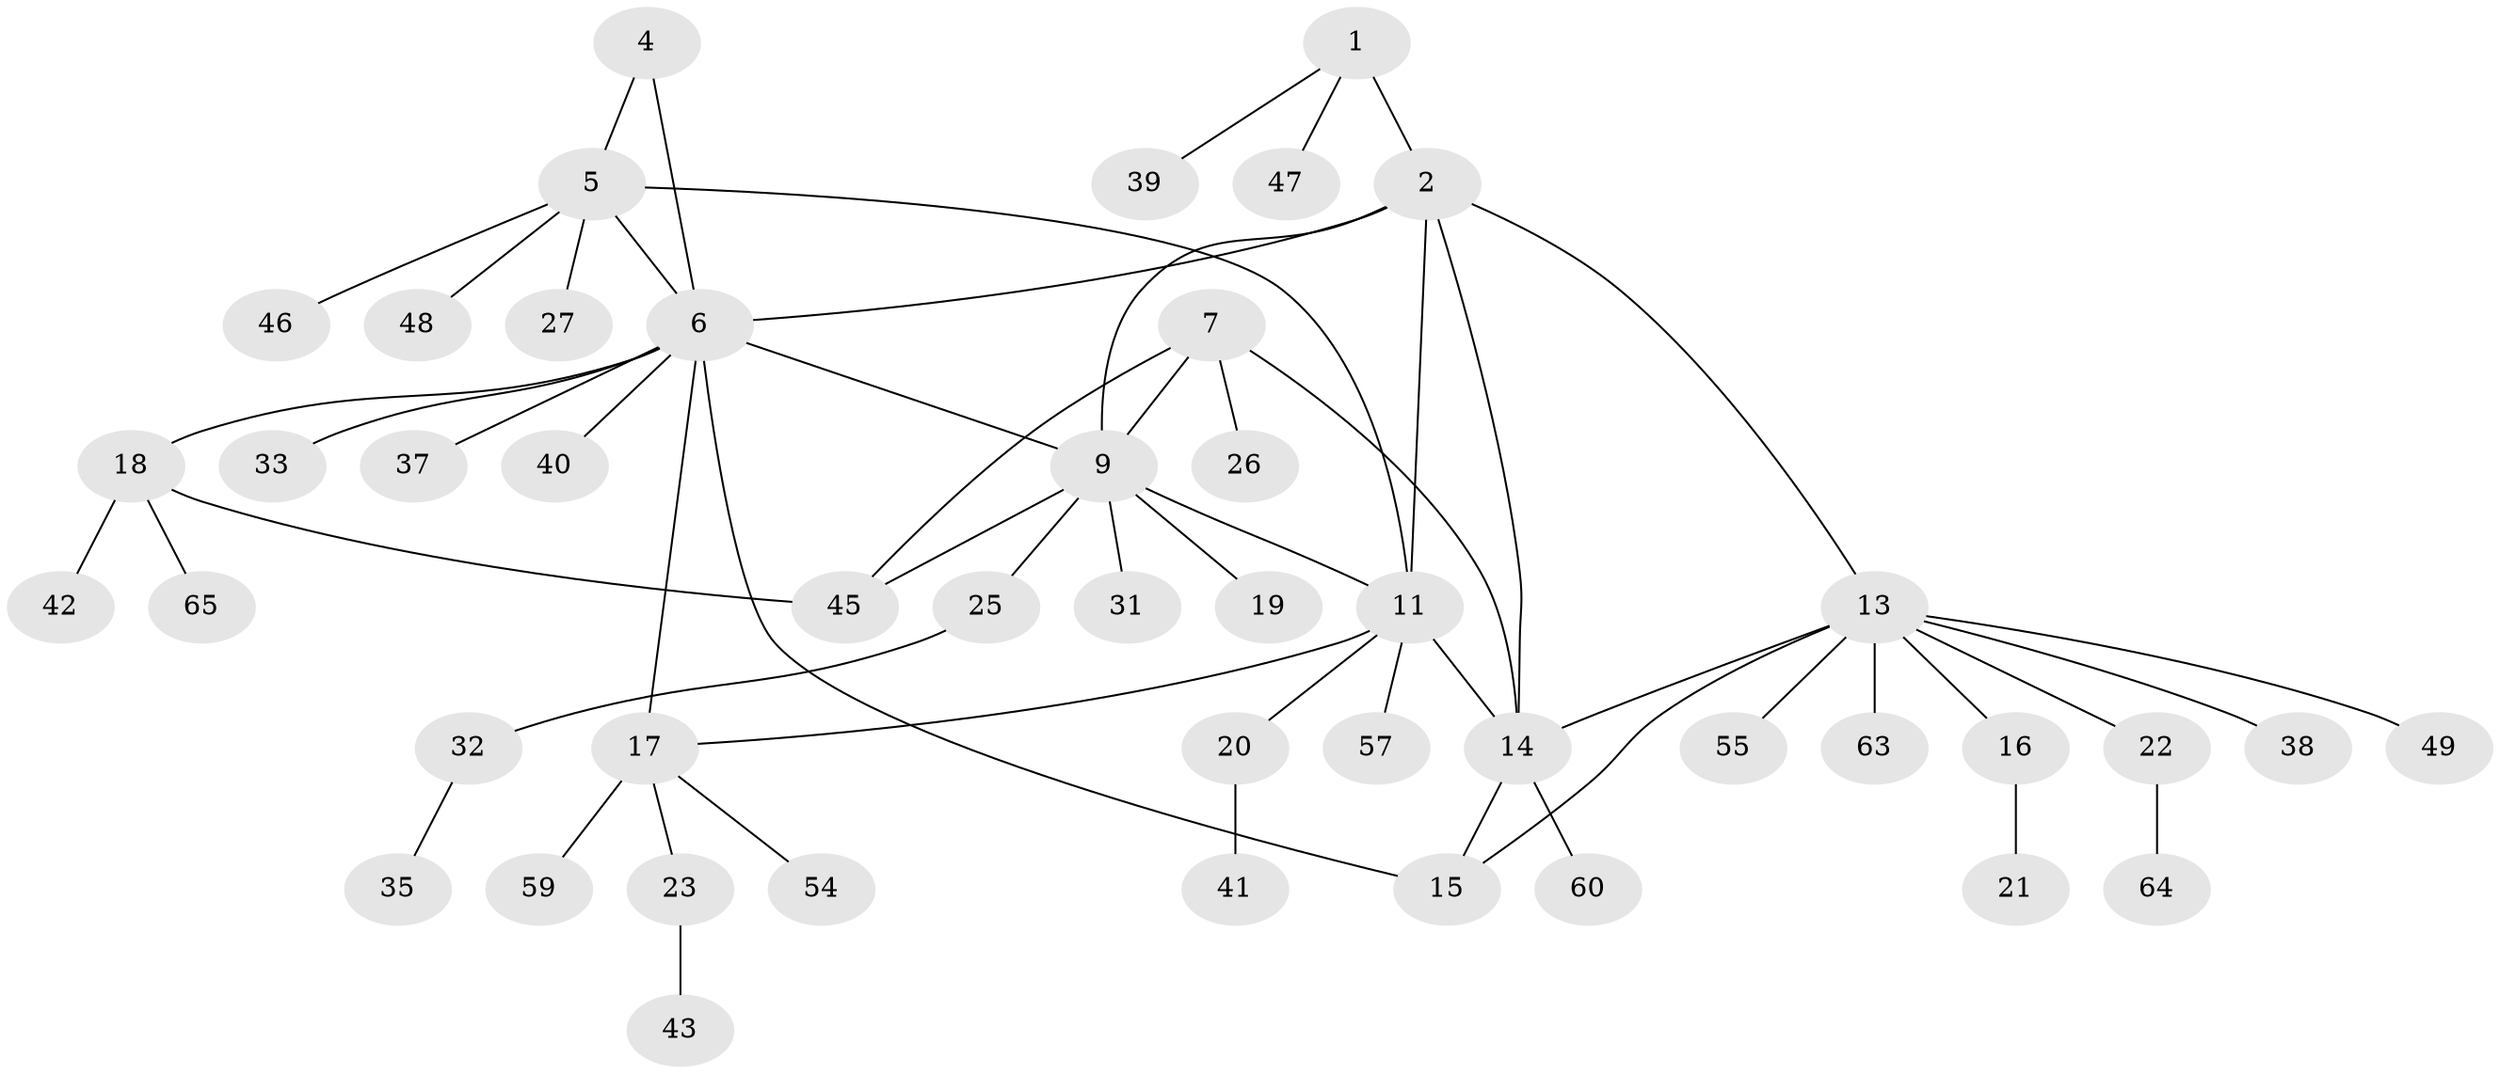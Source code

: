 // original degree distribution, {4: 0.015151515151515152, 9: 0.06060606060606061, 3: 0.07575757575757576, 2: 0.21212121212121213, 6: 0.030303030303030304, 10: 0.015151515151515152, 5: 0.06060606060606061, 1: 0.5303030303030303}
// Generated by graph-tools (version 1.1) at 2025/19/03/04/25 18:19:32]
// undirected, 46 vertices, 57 edges
graph export_dot {
graph [start="1"]
  node [color=gray90,style=filled];
  1;
  2 [super="+3+24+36+28+56"];
  4;
  5 [super="+10"];
  6;
  7 [super="+8+44+62+52+53"];
  9;
  11 [super="+12"];
  13;
  14;
  15;
  16;
  17;
  18 [super="+29"];
  19 [super="+30"];
  20;
  21;
  22;
  23;
  25;
  26 [super="+34"];
  27;
  31;
  32;
  33;
  35;
  37;
  38;
  39 [super="+51"];
  40;
  41;
  42;
  43;
  45 [super="+50"];
  46;
  47;
  48;
  49;
  54;
  55;
  57;
  59;
  60;
  63;
  64;
  65;
  1 -- 2 [weight=2];
  1 -- 39;
  1 -- 47;
  2 -- 6;
  2 -- 9;
  2 -- 11;
  2 -- 14;
  2 -- 13;
  4 -- 5;
  4 -- 6;
  5 -- 6;
  5 -- 27;
  5 -- 46;
  5 -- 48;
  5 -- 11 [weight=2];
  6 -- 9;
  6 -- 15;
  6 -- 17;
  6 -- 18;
  6 -- 33;
  6 -- 37;
  6 -- 40;
  7 -- 9 [weight=2];
  7 -- 14;
  7 -- 26;
  7 -- 45;
  9 -- 19;
  9 -- 25;
  9 -- 31;
  9 -- 45;
  9 -- 11;
  11 -- 20;
  11 -- 57;
  11 -- 17;
  11 -- 14;
  13 -- 14;
  13 -- 15;
  13 -- 16;
  13 -- 22;
  13 -- 38;
  13 -- 49;
  13 -- 55;
  13 -- 63;
  14 -- 15;
  14 -- 60;
  16 -- 21;
  17 -- 23;
  17 -- 54;
  17 -- 59;
  18 -- 42;
  18 -- 45;
  18 -- 65;
  20 -- 41;
  22 -- 64;
  23 -- 43;
  25 -- 32;
  32 -- 35;
}
